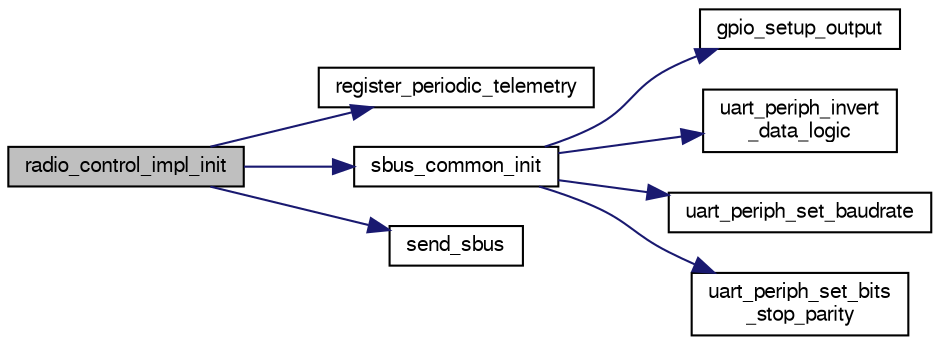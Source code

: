 digraph "radio_control_impl_init"
{
  edge [fontname="FreeSans",fontsize="10",labelfontname="FreeSans",labelfontsize="10"];
  node [fontname="FreeSans",fontsize="10",shape=record];
  rankdir="LR";
  Node1 [label="radio_control_impl_init",height=0.2,width=0.4,color="black", fillcolor="grey75", style="filled", fontcolor="black"];
  Node1 -> Node2 [color="midnightblue",fontsize="10",style="solid",fontname="FreeSans"];
  Node2 [label="register_periodic_telemetry",height=0.2,width=0.4,color="black", fillcolor="white", style="filled",URL="$telemetry_8c.html#a8b8cf43739f06c54d16370c141b541a0",tooltip="Register a telemetry callback function. "];
  Node1 -> Node3 [color="midnightblue",fontsize="10",style="solid",fontname="FreeSans"];
  Node3 [label="sbus_common_init",height=0.2,width=0.4,color="black", fillcolor="white", style="filled",URL="$sbus__common_8c.html#a1c2c32e690c83c19a8f9b3581b66cc5a",tooltip="Init function. "];
  Node3 -> Node4 [color="midnightblue",fontsize="10",style="solid",fontname="FreeSans"];
  Node4 [label="gpio_setup_output",height=0.2,width=0.4,color="black", fillcolor="white", style="filled",URL="$chibios_2mcu__periph_2gpio__arch_8c.html#a614c4a447f1e43381d92c682ac3b953f",tooltip="Setup one or more pins of the given GPIO port as outputs. "];
  Node3 -> Node5 [color="midnightblue",fontsize="10",style="solid",fontname="FreeSans"];
  Node5 [label="uart_periph_invert\l_data_logic",height=0.2,width=0.4,color="black", fillcolor="white", style="filled",URL="$uart_8c.html#ad6430a7fdc6553a4696a873cc5ff3507"];
  Node3 -> Node6 [color="midnightblue",fontsize="10",style="solid",fontname="FreeSans"];
  Node6 [label="uart_periph_set_baudrate",height=0.2,width=0.4,color="black", fillcolor="white", style="filled",URL="$chibios_2mcu__periph_2uart__arch_8c.html#a3eff2a82ddc632e5626c04ad4e717e3b",tooltip="Set baudrate. "];
  Node3 -> Node7 [color="midnightblue",fontsize="10",style="solid",fontname="FreeSans"];
  Node7 [label="uart_periph_set_bits\l_stop_parity",height=0.2,width=0.4,color="black", fillcolor="white", style="filled",URL="$chibios_2mcu__periph_2uart__arch_8c.html#a0cdaf8266fcef9b52d422621b36413d6",tooltip="Set parity and stop bits. "];
  Node1 -> Node8 [color="midnightblue",fontsize="10",style="solid",fontname="FreeSans"];
  Node8 [label="send_sbus",height=0.2,width=0.4,color="black", fillcolor="white", style="filled",URL="$sbus__dual_8c.html#a06629ac6d37929437d99cce1c4631330"];
}
